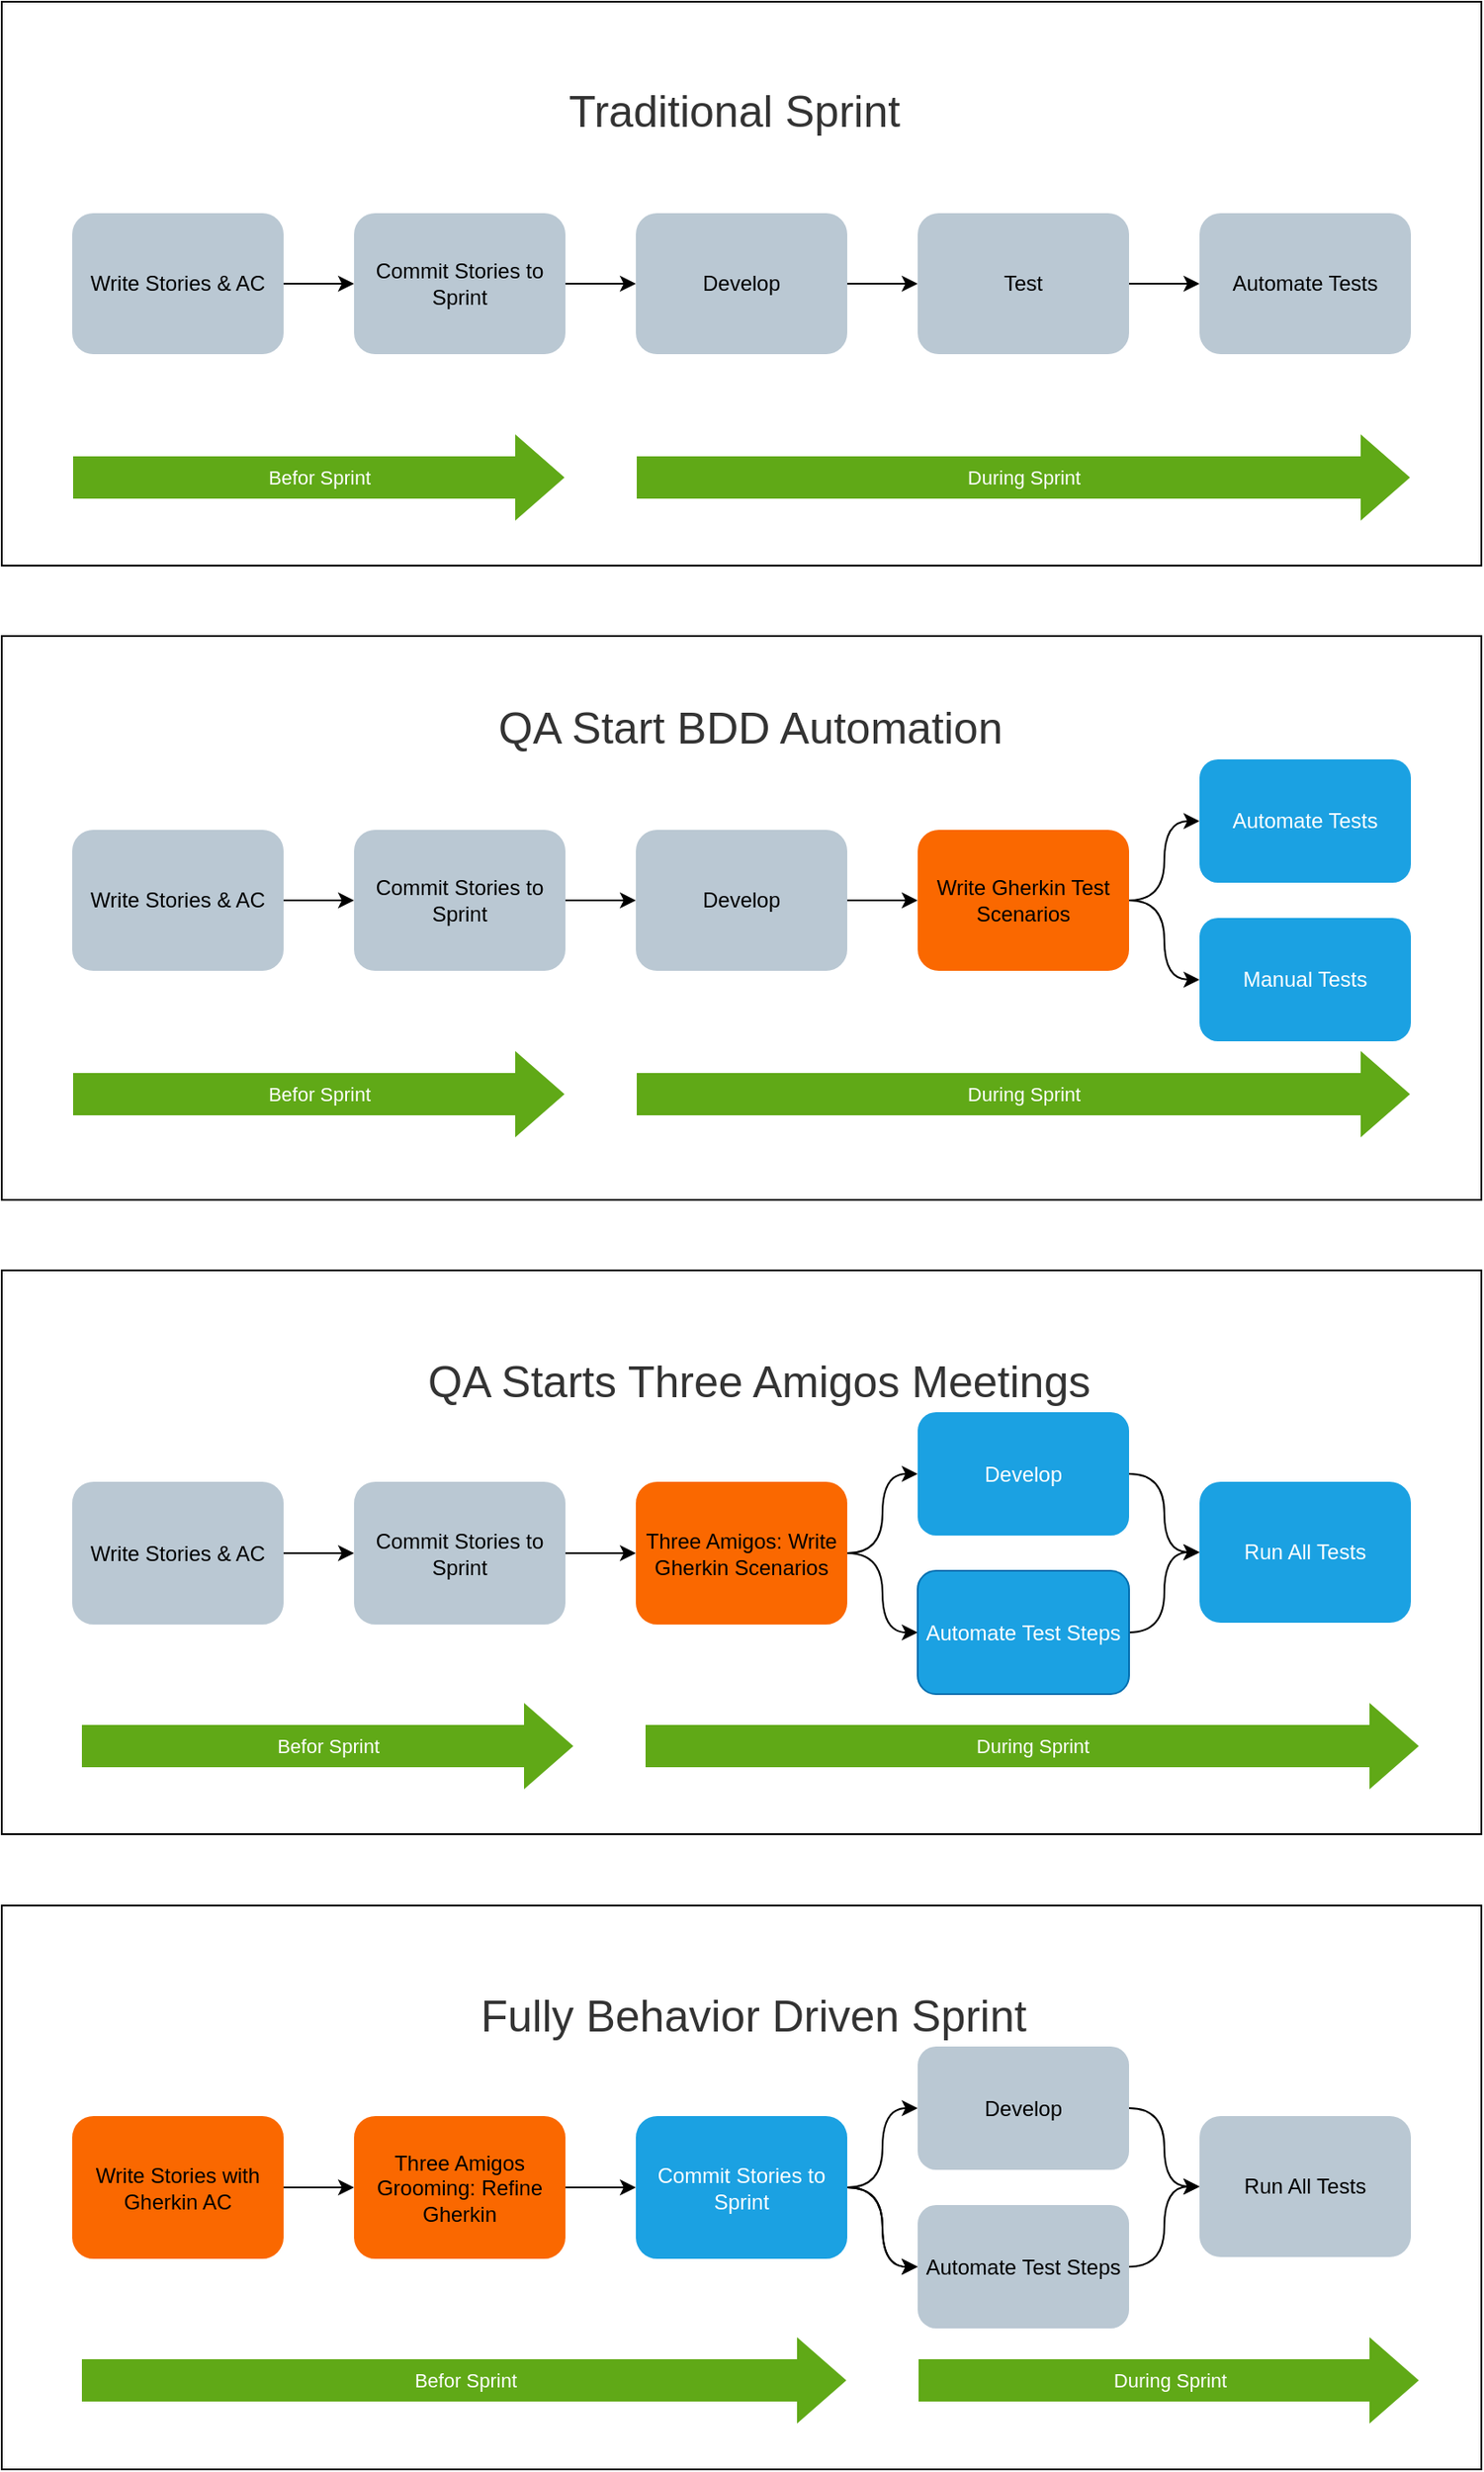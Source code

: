 <mxfile version="16.2.6" type="github" pages="2">
  <diagram id="i9-xLpQPjzpOwXAZlawq" name="QA-Led BDD">
    <mxGraphModel dx="1038" dy="547" grid="1" gridSize="10" guides="1" tooltips="1" connect="1" arrows="1" fold="1" page="1" pageScale="1" pageWidth="850" pageHeight="1100" math="0" shadow="0">
      <root>
        <mxCell id="0" />
        <mxCell id="1" parent="0" />
        <mxCell id="wAM1Vbeehs00X_O3Kexy-63" value="" style="rounded=0;whiteSpace=wrap;html=1;fontFamily=Helvetica;fontSize=25;" vertex="1" parent="1">
          <mxGeometry width="840" height="320" as="geometry" />
        </mxCell>
        <mxCell id="wAM1Vbeehs00X_O3Kexy-62" value="" style="rounded=0;whiteSpace=wrap;html=1;fontFamily=Helvetica;fontSize=25;" vertex="1" parent="1">
          <mxGeometry y="360" width="840" height="320" as="geometry" />
        </mxCell>
        <mxCell id="wAM1Vbeehs00X_O3Kexy-61" value="" style="rounded=0;whiteSpace=wrap;html=1;fontFamily=Helvetica;fontSize=25;" vertex="1" parent="1">
          <mxGeometry y="720" width="840" height="320" as="geometry" />
        </mxCell>
        <mxCell id="wAM1Vbeehs00X_O3Kexy-14" value="" style="edgeStyle=orthogonalEdgeStyle;rounded=0;orthogonalLoop=1;jettySize=auto;html=1;" edge="1" parent="1" source="wAM1Vbeehs00X_O3Kexy-15" target="wAM1Vbeehs00X_O3Kexy-17">
          <mxGeometry relative="1" as="geometry" />
        </mxCell>
        <mxCell id="wAM1Vbeehs00X_O3Kexy-15" value="Write Stories &amp;amp; AC" style="rounded=1;whiteSpace=wrap;html=1;fillColor=#bac8d3;strokeColor=none;" vertex="1" parent="1">
          <mxGeometry x="40" y="470" width="120" height="80" as="geometry" />
        </mxCell>
        <mxCell id="wAM1Vbeehs00X_O3Kexy-16" value="" style="edgeStyle=orthogonalEdgeStyle;rounded=0;orthogonalLoop=1;jettySize=auto;html=1;" edge="1" parent="1" source="wAM1Vbeehs00X_O3Kexy-17" target="wAM1Vbeehs00X_O3Kexy-19">
          <mxGeometry relative="1" as="geometry" />
        </mxCell>
        <mxCell id="wAM1Vbeehs00X_O3Kexy-17" value="Commit Stories to Sprint" style="rounded=1;whiteSpace=wrap;html=1;fillColor=#bac8d3;strokeColor=none;" vertex="1" parent="1">
          <mxGeometry x="200" y="470" width="120" height="80" as="geometry" />
        </mxCell>
        <mxCell id="wAM1Vbeehs00X_O3Kexy-18" value="" style="edgeStyle=orthogonalEdgeStyle;rounded=0;orthogonalLoop=1;jettySize=auto;html=1;" edge="1" parent="1" source="wAM1Vbeehs00X_O3Kexy-19" target="wAM1Vbeehs00X_O3Kexy-21">
          <mxGeometry relative="1" as="geometry" />
        </mxCell>
        <mxCell id="wAM1Vbeehs00X_O3Kexy-19" value="Develop" style="rounded=1;whiteSpace=wrap;html=1;fillColor=#bac8d3;strokeColor=none;" vertex="1" parent="1">
          <mxGeometry x="360" y="470" width="120" height="80" as="geometry" />
        </mxCell>
        <mxCell id="wAM1Vbeehs00X_O3Kexy-20" value="" style="edgeStyle=orthogonalEdgeStyle;rounded=0;orthogonalLoop=1;jettySize=auto;html=1;curved=1;" edge="1" parent="1" source="wAM1Vbeehs00X_O3Kexy-21" target="wAM1Vbeehs00X_O3Kexy-22">
          <mxGeometry relative="1" as="geometry" />
        </mxCell>
        <mxCell id="wAM1Vbeehs00X_O3Kexy-29" value="" style="edgeStyle=orthogonalEdgeStyle;rounded=0;orthogonalLoop=1;jettySize=auto;html=1;labelBackgroundColor=none;labelBorderColor=none;fontFamily=Helvetica;fontSize=25;fontColor=#FFFFFF;curved=1;" edge="1" parent="1" source="wAM1Vbeehs00X_O3Kexy-21" target="wAM1Vbeehs00X_O3Kexy-26">
          <mxGeometry relative="1" as="geometry" />
        </mxCell>
        <mxCell id="wAM1Vbeehs00X_O3Kexy-21" value="Write Gherkin Test Scenarios" style="rounded=1;whiteSpace=wrap;html=1;fillColor=#fa6800;strokeColor=none;fontColor=#000000;" vertex="1" parent="1">
          <mxGeometry x="520" y="470" width="120" height="80" as="geometry" />
        </mxCell>
        <mxCell id="wAM1Vbeehs00X_O3Kexy-22" value="Automate Tests" style="rounded=1;whiteSpace=wrap;html=1;fillColor=#1ba1e2;strokeColor=none;fontColor=#ffffff;" vertex="1" parent="1">
          <mxGeometry x="680" y="430" width="120" height="70" as="geometry" />
        </mxCell>
        <mxCell id="wAM1Vbeehs00X_O3Kexy-23" value="Befor Sprint" style="shape=flexArrow;endArrow=classic;html=1;rounded=0;width=24;endSize=9;endWidth=24;fillColor=#60a917;strokeColor=none;labelBackgroundColor=none;labelBorderColor=none;fontColor=#FFFFFF;" edge="1" parent="1">
          <mxGeometry width="50" height="50" relative="1" as="geometry">
            <mxPoint x="40" y="620" as="sourcePoint" />
            <mxPoint x="320" y="620" as="targetPoint" />
          </mxGeometry>
        </mxCell>
        <mxCell id="wAM1Vbeehs00X_O3Kexy-24" value="During Sprint" style="shape=flexArrow;endArrow=classic;html=1;rounded=0;width=24;endSize=9;endWidth=24;fillColor=#60a917;strokeColor=none;labelBackgroundColor=none;labelBorderColor=none;fontColor=#FFFFFF;" edge="1" parent="1">
          <mxGeometry width="50" height="50" relative="1" as="geometry">
            <mxPoint x="360" y="620" as="sourcePoint" />
            <mxPoint x="800" y="620" as="targetPoint" />
          </mxGeometry>
        </mxCell>
        <mxCell id="wAM1Vbeehs00X_O3Kexy-25" value="&lt;font color=&quot;#333333&quot; style=&quot;font-size: 25px&quot;&gt;&lt;span style=&quot;font-size: 25px ; background-color: rgb(255 , 255 , 255)&quot;&gt;&lt;span style=&quot;font-size: 25px&quot;&gt;QA Start BDD Automation&lt;/span&gt;&lt;/span&gt;&lt;/font&gt;" style="text;whiteSpace=wrap;html=1;fontColor=#FFFFFF;fontSize=25;fontStyle=0;fontFamily=Helvetica;" vertex="1" parent="1">
          <mxGeometry x="280" y="390" width="320" height="50" as="geometry" />
        </mxCell>
        <mxCell id="wAM1Vbeehs00X_O3Kexy-26" value="Manual Tests" style="rounded=1;whiteSpace=wrap;html=1;fillColor=#1ba1e2;strokeColor=none;fontColor=#ffffff;" vertex="1" parent="1">
          <mxGeometry x="680" y="520" width="120" height="70" as="geometry" />
        </mxCell>
        <mxCell id="wAM1Vbeehs00X_O3Kexy-30" value="" style="edgeStyle=orthogonalEdgeStyle;rounded=0;orthogonalLoop=1;jettySize=auto;html=1;" edge="1" parent="1" source="wAM1Vbeehs00X_O3Kexy-31" target="wAM1Vbeehs00X_O3Kexy-33">
          <mxGeometry relative="1" as="geometry" />
        </mxCell>
        <mxCell id="wAM1Vbeehs00X_O3Kexy-31" value="Write Stories &amp;amp; AC" style="rounded=1;whiteSpace=wrap;html=1;fillColor=#bac8d3;strokeColor=none;" vertex="1" parent="1">
          <mxGeometry x="40" y="840" width="120" height="81" as="geometry" />
        </mxCell>
        <mxCell id="wAM1Vbeehs00X_O3Kexy-58" value="" style="edgeStyle=orthogonalEdgeStyle;curved=1;rounded=0;orthogonalLoop=1;jettySize=auto;html=1;labelBackgroundColor=none;labelBorderColor=none;fontFamily=Helvetica;fontSize=25;fontColor=#FFFFFF;" edge="1" parent="1" source="wAM1Vbeehs00X_O3Kexy-33" target="wAM1Vbeehs00X_O3Kexy-38">
          <mxGeometry relative="1" as="geometry" />
        </mxCell>
        <mxCell id="wAM1Vbeehs00X_O3Kexy-33" value="Commit Stories to Sprint" style="rounded=1;whiteSpace=wrap;html=1;fillColor=#bac8d3;strokeColor=none;" vertex="1" parent="1">
          <mxGeometry x="200" y="840" width="120" height="81" as="geometry" />
        </mxCell>
        <mxCell id="wAM1Vbeehs00X_O3Kexy-35" value="Run All Tests" style="rounded=1;whiteSpace=wrap;html=1;fillColor=#1ba1e2;strokeColor=none;fontColor=#ffffff;" vertex="1" parent="1">
          <mxGeometry x="680" y="840" width="120" height="80" as="geometry" />
        </mxCell>
        <mxCell id="wAM1Vbeehs00X_O3Kexy-36" value="" style="edgeStyle=orthogonalEdgeStyle;rounded=0;orthogonalLoop=1;jettySize=auto;html=1;curved=1;" edge="1" parent="1" source="wAM1Vbeehs00X_O3Kexy-38" target="wAM1Vbeehs00X_O3Kexy-39">
          <mxGeometry relative="1" as="geometry" />
        </mxCell>
        <mxCell id="wAM1Vbeehs00X_O3Kexy-37" value="" style="edgeStyle=orthogonalEdgeStyle;rounded=0;orthogonalLoop=1;jettySize=auto;html=1;labelBackgroundColor=none;labelBorderColor=none;fontFamily=Helvetica;fontSize=25;fontColor=#FFFFFF;curved=1;" edge="1" parent="1" source="wAM1Vbeehs00X_O3Kexy-38" target="wAM1Vbeehs00X_O3Kexy-43">
          <mxGeometry relative="1" as="geometry" />
        </mxCell>
        <mxCell id="wAM1Vbeehs00X_O3Kexy-38" value="Three Amigos: Write Gherkin Scenarios" style="rounded=1;whiteSpace=wrap;html=1;fillColor=#fa6800;strokeColor=none;fontColor=#000000;" vertex="1" parent="1">
          <mxGeometry x="360" y="840" width="120" height="81" as="geometry" />
        </mxCell>
        <mxCell id="wAM1Vbeehs00X_O3Kexy-59" value="" style="edgeStyle=orthogonalEdgeStyle;curved=1;rounded=0;orthogonalLoop=1;jettySize=auto;html=1;labelBackgroundColor=none;labelBorderColor=none;fontFamily=Helvetica;fontSize=25;fontColor=#FFFFFF;" edge="1" parent="1" source="wAM1Vbeehs00X_O3Kexy-39" target="wAM1Vbeehs00X_O3Kexy-35">
          <mxGeometry relative="1" as="geometry" />
        </mxCell>
        <mxCell id="wAM1Vbeehs00X_O3Kexy-39" value="Develop" style="rounded=1;whiteSpace=wrap;html=1;fillColor=#1ba1e2;strokeColor=none;fontColor=#ffffff;" vertex="1" parent="1">
          <mxGeometry x="520" y="800.5" width="120" height="70" as="geometry" />
        </mxCell>
        <mxCell id="wAM1Vbeehs00X_O3Kexy-40" value="Befor Sprint" style="shape=flexArrow;endArrow=classic;html=1;rounded=0;width=24;endSize=9;endWidth=24;fillColor=#60a917;strokeColor=none;labelBackgroundColor=none;labelBorderColor=none;fontColor=#FFFFFF;" edge="1" parent="1">
          <mxGeometry width="50" height="50" relative="1" as="geometry">
            <mxPoint x="45" y="990" as="sourcePoint" />
            <mxPoint x="325" y="990" as="targetPoint" />
          </mxGeometry>
        </mxCell>
        <mxCell id="wAM1Vbeehs00X_O3Kexy-41" value="During Sprint" style="shape=flexArrow;endArrow=classic;html=1;rounded=0;width=24;endSize=9;endWidth=24;fillColor=#60a917;strokeColor=none;labelBackgroundColor=none;labelBorderColor=none;fontColor=#FFFFFF;" edge="1" parent="1">
          <mxGeometry width="50" height="50" relative="1" as="geometry">
            <mxPoint x="365" y="990" as="sourcePoint" />
            <mxPoint x="805" y="990" as="targetPoint" />
          </mxGeometry>
        </mxCell>
        <mxCell id="wAM1Vbeehs00X_O3Kexy-42" value="&lt;font color=&quot;#333333&quot; style=&quot;font-size: 25px&quot;&gt;&lt;span style=&quot;font-size: 25px ; background-color: rgb(255 , 255 , 255)&quot;&gt;&lt;span style=&quot;font-size: 25px&quot;&gt;QA Starts Three Amigos Meetings&lt;/span&gt;&lt;/span&gt;&lt;/font&gt;" style="text;whiteSpace=wrap;html=1;fontColor=#FFFFFF;fontSize=25;fontStyle=0;fontFamily=Helvetica;" vertex="1" parent="1">
          <mxGeometry x="240" y="761" width="400" height="50" as="geometry" />
        </mxCell>
        <mxCell id="wAM1Vbeehs00X_O3Kexy-60" value="" style="edgeStyle=orthogonalEdgeStyle;curved=1;rounded=0;orthogonalLoop=1;jettySize=auto;html=1;labelBackgroundColor=none;labelBorderColor=none;fontFamily=Helvetica;fontSize=25;fontColor=#FFFFFF;" edge="1" parent="1" source="wAM1Vbeehs00X_O3Kexy-43" target="wAM1Vbeehs00X_O3Kexy-35">
          <mxGeometry relative="1" as="geometry" />
        </mxCell>
        <mxCell id="wAM1Vbeehs00X_O3Kexy-43" value="Automate Test Steps" style="rounded=1;whiteSpace=wrap;html=1;fillColor=#1ba1e2;strokeColor=#006EAF;fontColor=#ffffff;" vertex="1" parent="1">
          <mxGeometry x="520" y="890.5" width="120" height="70" as="geometry" />
        </mxCell>
        <mxCell id="wAM1Vbeehs00X_O3Kexy-44" value="" style="edgeStyle=orthogonalEdgeStyle;rounded=0;orthogonalLoop=1;jettySize=auto;html=1;" edge="1" parent="1" source="wAM1Vbeehs00X_O3Kexy-45" target="wAM1Vbeehs00X_O3Kexy-47">
          <mxGeometry relative="1" as="geometry" />
        </mxCell>
        <mxCell id="wAM1Vbeehs00X_O3Kexy-45" value="Write Stories &amp;amp; AC" style="rounded=1;whiteSpace=wrap;html=1;fillColor=#bac8d3;strokeColor=none;" vertex="1" parent="1">
          <mxGeometry x="40" y="120" width="120" height="80" as="geometry" />
        </mxCell>
        <mxCell id="wAM1Vbeehs00X_O3Kexy-46" value="" style="edgeStyle=orthogonalEdgeStyle;rounded=0;orthogonalLoop=1;jettySize=auto;html=1;" edge="1" parent="1" source="wAM1Vbeehs00X_O3Kexy-47" target="wAM1Vbeehs00X_O3Kexy-49">
          <mxGeometry relative="1" as="geometry" />
        </mxCell>
        <mxCell id="wAM1Vbeehs00X_O3Kexy-47" value="Commit Stories to Sprint" style="rounded=1;whiteSpace=wrap;html=1;fillColor=#bac8d3;strokeColor=none;" vertex="1" parent="1">
          <mxGeometry x="200" y="120" width="120" height="80" as="geometry" />
        </mxCell>
        <mxCell id="wAM1Vbeehs00X_O3Kexy-48" value="" style="edgeStyle=orthogonalEdgeStyle;rounded=0;orthogonalLoop=1;jettySize=auto;html=1;" edge="1" parent="1" source="wAM1Vbeehs00X_O3Kexy-49" target="wAM1Vbeehs00X_O3Kexy-52">
          <mxGeometry relative="1" as="geometry" />
        </mxCell>
        <mxCell id="wAM1Vbeehs00X_O3Kexy-49" value="Develop" style="rounded=1;whiteSpace=wrap;html=1;fillColor=#bac8d3;strokeColor=none;" vertex="1" parent="1">
          <mxGeometry x="360" y="120" width="120" height="80" as="geometry" />
        </mxCell>
        <mxCell id="wAM1Vbeehs00X_O3Kexy-50" value="" style="edgeStyle=orthogonalEdgeStyle;rounded=0;orthogonalLoop=1;jettySize=auto;html=1;curved=1;" edge="1" parent="1" source="wAM1Vbeehs00X_O3Kexy-52" target="wAM1Vbeehs00X_O3Kexy-53">
          <mxGeometry relative="1" as="geometry" />
        </mxCell>
        <mxCell id="wAM1Vbeehs00X_O3Kexy-52" value="Test" style="rounded=1;whiteSpace=wrap;html=1;fillColor=#bac8d3;strokeColor=none;" vertex="1" parent="1">
          <mxGeometry x="520" y="120" width="120" height="80" as="geometry" />
        </mxCell>
        <mxCell id="wAM1Vbeehs00X_O3Kexy-53" value="Automate Tests" style="rounded=1;whiteSpace=wrap;html=1;fillColor=#bac8d3;strokeColor=none;" vertex="1" parent="1">
          <mxGeometry x="680" y="120" width="120" height="80" as="geometry" />
        </mxCell>
        <mxCell id="wAM1Vbeehs00X_O3Kexy-54" value="Befor Sprint" style="shape=flexArrow;endArrow=classic;html=1;rounded=0;width=24;endSize=9;endWidth=24;fillColor=#60a917;strokeColor=none;labelBackgroundColor=none;labelBorderColor=none;fontColor=#FFFFFF;" edge="1" parent="1">
          <mxGeometry width="50" height="50" relative="1" as="geometry">
            <mxPoint x="40" y="270" as="sourcePoint" />
            <mxPoint x="320" y="270" as="targetPoint" />
          </mxGeometry>
        </mxCell>
        <mxCell id="wAM1Vbeehs00X_O3Kexy-55" value="During Sprint" style="shape=flexArrow;endArrow=classic;html=1;rounded=0;width=24;endSize=9;endWidth=24;fillColor=#60a917;strokeColor=none;labelBackgroundColor=none;labelBorderColor=none;fontColor=#FFFFFF;" edge="1" parent="1">
          <mxGeometry width="50" height="50" relative="1" as="geometry">
            <mxPoint x="360" y="270" as="sourcePoint" />
            <mxPoint x="800" y="270" as="targetPoint" />
          </mxGeometry>
        </mxCell>
        <mxCell id="wAM1Vbeehs00X_O3Kexy-56" value="&lt;font color=&quot;#333333&quot; style=&quot;font-size: 25px;&quot;&gt;&lt;span style=&quot;font-size: 25px; background-color: rgb(255, 255, 255);&quot;&gt;&lt;span style=&quot;font-size: 25px;&quot;&gt;Traditional Sprint&lt;/span&gt;&lt;/span&gt;&lt;/font&gt;" style="text;whiteSpace=wrap;html=1;fontColor=#FFFFFF;fontSize=25;fontStyle=0;fontFamily=Helvetica;" vertex="1" parent="1">
          <mxGeometry x="320" y="40" width="200" height="50" as="geometry" />
        </mxCell>
        <mxCell id="wAM1Vbeehs00X_O3Kexy-65" value="" style="rounded=0;whiteSpace=wrap;html=1;fontFamily=Helvetica;fontSize=25;" vertex="1" parent="1">
          <mxGeometry y="1080.5" width="840" height="320" as="geometry" />
        </mxCell>
        <mxCell id="wAM1Vbeehs00X_O3Kexy-85" value="" style="edgeStyle=orthogonalEdgeStyle;curved=1;rounded=0;orthogonalLoop=1;jettySize=auto;html=1;labelBackgroundColor=none;labelBorderColor=none;fontFamily=Helvetica;fontSize=25;fontColor=#FFFFFF;" edge="1" parent="1" source="wAM1Vbeehs00X_O3Kexy-67" target="wAM1Vbeehs00X_O3Kexy-73">
          <mxGeometry relative="1" as="geometry" />
        </mxCell>
        <mxCell id="wAM1Vbeehs00X_O3Kexy-67" value="Write Stories with Gherkin AC" style="rounded=1;whiteSpace=wrap;html=1;fillColor=#fa6800;strokeColor=none;fontColor=#000000;" vertex="1" parent="1">
          <mxGeometry x="40" y="1200" width="120" height="81" as="geometry" />
        </mxCell>
        <mxCell id="wAM1Vbeehs00X_O3Kexy-82" value="" style="edgeStyle=orthogonalEdgeStyle;curved=1;rounded=0;orthogonalLoop=1;jettySize=auto;html=1;labelBackgroundColor=none;labelBorderColor=none;fontFamily=Helvetica;fontSize=25;fontColor=#FFFFFF;" edge="1" parent="1" source="wAM1Vbeehs00X_O3Kexy-69" target="wAM1Vbeehs00X_O3Kexy-80">
          <mxGeometry relative="1" as="geometry" />
        </mxCell>
        <mxCell id="wAM1Vbeehs00X_O3Kexy-83" value="" style="edgeStyle=orthogonalEdgeStyle;curved=1;rounded=0;orthogonalLoop=1;jettySize=auto;html=1;labelBackgroundColor=none;labelBorderColor=none;fontFamily=Helvetica;fontSize=25;fontColor=#FFFFFF;" edge="1" parent="1" source="wAM1Vbeehs00X_O3Kexy-69" target="wAM1Vbeehs00X_O3Kexy-80">
          <mxGeometry relative="1" as="geometry" />
        </mxCell>
        <mxCell id="wAM1Vbeehs00X_O3Kexy-84" style="edgeStyle=orthogonalEdgeStyle;curved=1;rounded=0;orthogonalLoop=1;jettySize=auto;html=1;exitX=1;exitY=0.5;exitDx=0;exitDy=0;labelBackgroundColor=none;labelBorderColor=none;fontFamily=Helvetica;fontSize=25;fontColor=#FFFFFF;" edge="1" parent="1" source="wAM1Vbeehs00X_O3Kexy-69" target="wAM1Vbeehs00X_O3Kexy-75">
          <mxGeometry relative="1" as="geometry" />
        </mxCell>
        <mxCell id="wAM1Vbeehs00X_O3Kexy-69" value="Commit Stories to Sprint" style="rounded=1;whiteSpace=wrap;html=1;fillColor=#1ba1e2;strokeColor=none;fontColor=#ffffff;" vertex="1" parent="1">
          <mxGeometry x="360" y="1200" width="120" height="81" as="geometry" />
        </mxCell>
        <mxCell id="wAM1Vbeehs00X_O3Kexy-70" value="Run All Tests" style="rounded=1;whiteSpace=wrap;html=1;fillColor=#bac8d3;strokeColor=none;" vertex="1" parent="1">
          <mxGeometry x="680" y="1200" width="120" height="80" as="geometry" />
        </mxCell>
        <mxCell id="wAM1Vbeehs00X_O3Kexy-86" value="" style="edgeStyle=orthogonalEdgeStyle;curved=1;rounded=0;orthogonalLoop=1;jettySize=auto;html=1;labelBackgroundColor=none;labelBorderColor=none;fontFamily=Helvetica;fontSize=25;fontColor=#FFFFFF;" edge="1" parent="1" source="wAM1Vbeehs00X_O3Kexy-73" target="wAM1Vbeehs00X_O3Kexy-69">
          <mxGeometry relative="1" as="geometry" />
        </mxCell>
        <mxCell id="wAM1Vbeehs00X_O3Kexy-73" value="Three Amigos Grooming: Refine Gherkin" style="rounded=1;whiteSpace=wrap;html=1;fillColor=#fa6800;strokeColor=none;fontColor=#000000;" vertex="1" parent="1">
          <mxGeometry x="200" y="1200" width="120" height="81" as="geometry" />
        </mxCell>
        <mxCell id="wAM1Vbeehs00X_O3Kexy-74" value="" style="edgeStyle=orthogonalEdgeStyle;curved=1;rounded=0;orthogonalLoop=1;jettySize=auto;html=1;labelBackgroundColor=none;labelBorderColor=none;fontFamily=Helvetica;fontSize=25;fontColor=#FFFFFF;" edge="1" parent="1" source="wAM1Vbeehs00X_O3Kexy-75" target="wAM1Vbeehs00X_O3Kexy-70">
          <mxGeometry relative="1" as="geometry" />
        </mxCell>
        <mxCell id="wAM1Vbeehs00X_O3Kexy-75" value="Develop" style="rounded=1;whiteSpace=wrap;html=1;fillColor=#bac8d3;strokeColor=none;" vertex="1" parent="1">
          <mxGeometry x="520" y="1160.5" width="120" height="70" as="geometry" />
        </mxCell>
        <mxCell id="wAM1Vbeehs00X_O3Kexy-76" value="Befor Sprint" style="shape=flexArrow;endArrow=classic;html=1;rounded=0;width=24;endSize=9;endWidth=24;fillColor=#60a917;strokeColor=none;labelBackgroundColor=none;labelBorderColor=none;fontColor=#FFFFFF;" edge="1" parent="1">
          <mxGeometry width="50" height="50" relative="1" as="geometry">
            <mxPoint x="45" y="1350" as="sourcePoint" />
            <mxPoint x="480" y="1350" as="targetPoint" />
          </mxGeometry>
        </mxCell>
        <mxCell id="wAM1Vbeehs00X_O3Kexy-77" value="During Sprint" style="shape=flexArrow;endArrow=classic;html=1;rounded=0;width=24;endSize=9;endWidth=24;fillColor=#60a917;strokeColor=none;labelBackgroundColor=none;labelBorderColor=none;fontColor=#FFFFFF;" edge="1" parent="1">
          <mxGeometry width="50" height="50" relative="1" as="geometry">
            <mxPoint x="520" y="1350" as="sourcePoint" />
            <mxPoint x="805" y="1350" as="targetPoint" />
          </mxGeometry>
        </mxCell>
        <mxCell id="wAM1Vbeehs00X_O3Kexy-78" value="&lt;font color=&quot;#333333&quot; style=&quot;font-size: 25px&quot;&gt;&lt;span style=&quot;font-size: 25px ; background-color: rgb(255 , 255 , 255)&quot;&gt;&lt;span style=&quot;font-size: 25px&quot;&gt;Fully Behavior Driven Sprint&lt;/span&gt;&lt;/span&gt;&lt;/font&gt;" style="text;whiteSpace=wrap;html=1;fontColor=#FFFFFF;fontSize=25;fontStyle=0;fontFamily=Helvetica;" vertex="1" parent="1">
          <mxGeometry x="270" y="1121" width="340" height="50" as="geometry" />
        </mxCell>
        <mxCell id="wAM1Vbeehs00X_O3Kexy-79" value="" style="edgeStyle=orthogonalEdgeStyle;curved=1;rounded=0;orthogonalLoop=1;jettySize=auto;html=1;labelBackgroundColor=none;labelBorderColor=none;fontFamily=Helvetica;fontSize=25;fontColor=#FFFFFF;" edge="1" parent="1" source="wAM1Vbeehs00X_O3Kexy-80" target="wAM1Vbeehs00X_O3Kexy-70">
          <mxGeometry relative="1" as="geometry" />
        </mxCell>
        <mxCell id="wAM1Vbeehs00X_O3Kexy-80" value="Automate Test Steps" style="rounded=1;whiteSpace=wrap;html=1;fillColor=#bac8d3;strokeColor=none;" vertex="1" parent="1">
          <mxGeometry x="520" y="1250.5" width="120" height="70" as="geometry" />
        </mxCell>
      </root>
    </mxGraphModel>
  </diagram>
  <diagram name="Dev-Led BDD" id="y0MXXn9S_b_7hpT55DKH">
    <mxGraphModel dx="1038" dy="547" grid="1" gridSize="10" guides="1" tooltips="1" connect="1" arrows="1" fold="1" page="1" pageScale="1" pageWidth="850" pageHeight="1100" math="0" shadow="0">
      <root>
        <mxCell id="akU0cP0uYQM_pcVNNJbM-0" />
        <mxCell id="akU0cP0uYQM_pcVNNJbM-1" parent="akU0cP0uYQM_pcVNNJbM-0" />
        <mxCell id="akU0cP0uYQM_pcVNNJbM-2" value="" style="rounded=0;whiteSpace=wrap;html=1;fontFamily=Helvetica;fontSize=25;" vertex="1" parent="akU0cP0uYQM_pcVNNJbM-1">
          <mxGeometry width="840" height="320" as="geometry" />
        </mxCell>
        <mxCell id="akU0cP0uYQM_pcVNNJbM-3" value="" style="rounded=0;whiteSpace=wrap;html=1;fontFamily=Helvetica;fontSize=25;" vertex="1" parent="akU0cP0uYQM_pcVNNJbM-1">
          <mxGeometry y="360" width="840" height="320" as="geometry" />
        </mxCell>
        <mxCell id="akU0cP0uYQM_pcVNNJbM-4" value="" style="rounded=0;whiteSpace=wrap;html=1;fontFamily=Helvetica;fontSize=25;" vertex="1" parent="akU0cP0uYQM_pcVNNJbM-1">
          <mxGeometry y="720" width="840" height="320" as="geometry" />
        </mxCell>
        <mxCell id="akU0cP0uYQM_pcVNNJbM-5" value="" style="edgeStyle=orthogonalEdgeStyle;rounded=0;orthogonalLoop=1;jettySize=auto;html=1;" edge="1" parent="akU0cP0uYQM_pcVNNJbM-1" source="akU0cP0uYQM_pcVNNJbM-6" target="akU0cP0uYQM_pcVNNJbM-8">
          <mxGeometry relative="1" as="geometry" />
        </mxCell>
        <mxCell id="akU0cP0uYQM_pcVNNJbM-6" value="Write Stories &amp;amp; AC" style="rounded=1;whiteSpace=wrap;html=1;fillColor=#bac8d3;strokeColor=none;" vertex="1" parent="akU0cP0uYQM_pcVNNJbM-1">
          <mxGeometry x="40" y="470" width="120" height="80" as="geometry" />
        </mxCell>
        <mxCell id="akU0cP0uYQM_pcVNNJbM-7" value="" style="edgeStyle=orthogonalEdgeStyle;rounded=0;orthogonalLoop=1;jettySize=auto;html=1;" edge="1" parent="akU0cP0uYQM_pcVNNJbM-1" source="akU0cP0uYQM_pcVNNJbM-8" target="akU0cP0uYQM_pcVNNJbM-10">
          <mxGeometry relative="1" as="geometry" />
        </mxCell>
        <mxCell id="akU0cP0uYQM_pcVNNJbM-8" value="Commit Stories to Sprint" style="rounded=1;whiteSpace=wrap;html=1;fillColor=#bac8d3;strokeColor=none;" vertex="1" parent="akU0cP0uYQM_pcVNNJbM-1">
          <mxGeometry x="200" y="470" width="120" height="80" as="geometry" />
        </mxCell>
        <mxCell id="akU0cP0uYQM_pcVNNJbM-9" value="" style="edgeStyle=orthogonalEdgeStyle;rounded=0;orthogonalLoop=1;jettySize=auto;html=1;" edge="1" parent="akU0cP0uYQM_pcVNNJbM-1" source="akU0cP0uYQM_pcVNNJbM-10" target="akU0cP0uYQM_pcVNNJbM-13">
          <mxGeometry relative="1" as="geometry" />
        </mxCell>
        <mxCell id="akU0cP0uYQM_pcVNNJbM-10" value="Three Amigos: Write Gherkin Scenarios" style="rounded=1;whiteSpace=wrap;html=1;fillColor=#fa6800;strokeColor=none;fontColor=#000000;" vertex="1" parent="akU0cP0uYQM_pcVNNJbM-1">
          <mxGeometry x="360" y="470" width="120" height="80" as="geometry" />
        </mxCell>
        <mxCell id="akU0cP0uYQM_pcVNNJbM-64" value="" style="edgeStyle=orthogonalEdgeStyle;curved=1;rounded=0;orthogonalLoop=1;jettySize=auto;html=1;labelBackgroundColor=none;labelBorderColor=none;fontFamily=Helvetica;fontSize=25;fontColor=#FFFFFF;" edge="1" parent="akU0cP0uYQM_pcVNNJbM-1" source="akU0cP0uYQM_pcVNNJbM-13" target="akU0cP0uYQM_pcVNNJbM-63">
          <mxGeometry relative="1" as="geometry" />
        </mxCell>
        <mxCell id="akU0cP0uYQM_pcVNNJbM-13" value="Develop" style="rounded=1;whiteSpace=wrap;html=1;fillColor=#1ba1e2;strokeColor=none;fontColor=#ffffff;" vertex="1" parent="akU0cP0uYQM_pcVNNJbM-1">
          <mxGeometry x="520" y="470" width="120" height="80" as="geometry" />
        </mxCell>
        <mxCell id="akU0cP0uYQM_pcVNNJbM-15" value="Befor Sprint" style="shape=flexArrow;endArrow=classic;html=1;rounded=0;width=24;endSize=9;endWidth=24;fillColor=#60a917;strokeColor=none;labelBackgroundColor=none;labelBorderColor=none;fontColor=#FFFFFF;" edge="1" parent="akU0cP0uYQM_pcVNNJbM-1">
          <mxGeometry width="50" height="50" relative="1" as="geometry">
            <mxPoint x="40" y="620" as="sourcePoint" />
            <mxPoint x="320" y="620" as="targetPoint" />
          </mxGeometry>
        </mxCell>
        <mxCell id="akU0cP0uYQM_pcVNNJbM-16" value="During Sprint" style="shape=flexArrow;endArrow=classic;html=1;rounded=0;width=24;endSize=9;endWidth=24;fillColor=#60a917;strokeColor=none;labelBackgroundColor=none;labelBorderColor=none;fontColor=#FFFFFF;" edge="1" parent="akU0cP0uYQM_pcVNNJbM-1">
          <mxGeometry width="50" height="50" relative="1" as="geometry">
            <mxPoint x="360" y="620" as="sourcePoint" />
            <mxPoint x="800" y="620" as="targetPoint" />
          </mxGeometry>
        </mxCell>
        <mxCell id="akU0cP0uYQM_pcVNNJbM-17" value="&lt;span style=&quot;color: rgb(51 , 51 , 51) ; background-color: rgb(255 , 255 , 255)&quot;&gt;Dev Starts Three Amigos Meetings&lt;/span&gt;" style="text;whiteSpace=wrap;html=1;fontColor=#FFFFFF;fontSize=25;fontStyle=0;fontFamily=Helvetica;" vertex="1" parent="akU0cP0uYQM_pcVNNJbM-1">
          <mxGeometry x="240" y="390" width="400" height="50" as="geometry" />
        </mxCell>
        <mxCell id="akU0cP0uYQM_pcVNNJbM-19" value="" style="edgeStyle=orthogonalEdgeStyle;rounded=0;orthogonalLoop=1;jettySize=auto;html=1;" edge="1" parent="akU0cP0uYQM_pcVNNJbM-1" source="akU0cP0uYQM_pcVNNJbM-20" target="akU0cP0uYQM_pcVNNJbM-22">
          <mxGeometry relative="1" as="geometry" />
        </mxCell>
        <mxCell id="akU0cP0uYQM_pcVNNJbM-20" value="Write Stories &amp;amp; AC" style="rounded=1;whiteSpace=wrap;html=1;fillColor=#bac8d3;strokeColor=none;" vertex="1" parent="akU0cP0uYQM_pcVNNJbM-1">
          <mxGeometry x="40" y="840" width="120" height="81" as="geometry" />
        </mxCell>
        <mxCell id="akU0cP0uYQM_pcVNNJbM-21" value="" style="edgeStyle=orthogonalEdgeStyle;curved=1;rounded=0;orthogonalLoop=1;jettySize=auto;html=1;labelBackgroundColor=none;labelBorderColor=none;fontFamily=Helvetica;fontSize=25;fontColor=#FFFFFF;" edge="1" parent="akU0cP0uYQM_pcVNNJbM-1" source="akU0cP0uYQM_pcVNNJbM-22" target="akU0cP0uYQM_pcVNNJbM-26">
          <mxGeometry relative="1" as="geometry" />
        </mxCell>
        <mxCell id="akU0cP0uYQM_pcVNNJbM-22" value="Commit Stories to Sprint" style="rounded=1;whiteSpace=wrap;html=1;fillColor=#bac8d3;strokeColor=none;" vertex="1" parent="akU0cP0uYQM_pcVNNJbM-1">
          <mxGeometry x="200" y="840" width="120" height="81" as="geometry" />
        </mxCell>
        <mxCell id="akU0cP0uYQM_pcVNNJbM-23" value="Run All Tests" style="rounded=1;whiteSpace=wrap;html=1;fillColor=#1ba1e2;strokeColor=none;fontColor=#ffffff;" vertex="1" parent="akU0cP0uYQM_pcVNNJbM-1">
          <mxGeometry x="680" y="840" width="120" height="80" as="geometry" />
        </mxCell>
        <mxCell id="akU0cP0uYQM_pcVNNJbM-24" value="" style="edgeStyle=orthogonalEdgeStyle;rounded=0;orthogonalLoop=1;jettySize=auto;html=1;curved=1;" edge="1" parent="akU0cP0uYQM_pcVNNJbM-1" source="akU0cP0uYQM_pcVNNJbM-26" target="akU0cP0uYQM_pcVNNJbM-28">
          <mxGeometry relative="1" as="geometry" />
        </mxCell>
        <mxCell id="akU0cP0uYQM_pcVNNJbM-25" value="" style="edgeStyle=orthogonalEdgeStyle;rounded=0;orthogonalLoop=1;jettySize=auto;html=1;labelBackgroundColor=none;labelBorderColor=none;fontFamily=Helvetica;fontSize=25;fontColor=#FFFFFF;curved=1;" edge="1" parent="akU0cP0uYQM_pcVNNJbM-1" source="akU0cP0uYQM_pcVNNJbM-26" target="akU0cP0uYQM_pcVNNJbM-33">
          <mxGeometry relative="1" as="geometry" />
        </mxCell>
        <mxCell id="akU0cP0uYQM_pcVNNJbM-26" value="Three Amigos: Write Gherkin Scenarios" style="rounded=1;whiteSpace=wrap;html=1;fillColor=#bac8d3;strokeColor=none;" vertex="1" parent="akU0cP0uYQM_pcVNNJbM-1">
          <mxGeometry x="360" y="840" width="120" height="81" as="geometry" />
        </mxCell>
        <mxCell id="akU0cP0uYQM_pcVNNJbM-27" value="" style="edgeStyle=orthogonalEdgeStyle;curved=1;rounded=0;orthogonalLoop=1;jettySize=auto;html=1;labelBackgroundColor=none;labelBorderColor=none;fontFamily=Helvetica;fontSize=25;fontColor=#FFFFFF;" edge="1" parent="akU0cP0uYQM_pcVNNJbM-1" source="akU0cP0uYQM_pcVNNJbM-28" target="akU0cP0uYQM_pcVNNJbM-23">
          <mxGeometry relative="1" as="geometry" />
        </mxCell>
        <mxCell id="akU0cP0uYQM_pcVNNJbM-28" value="Develop" style="rounded=1;whiteSpace=wrap;html=1;fillColor=#1ba1e2;strokeColor=none;fontColor=#ffffff;" vertex="1" parent="akU0cP0uYQM_pcVNNJbM-1">
          <mxGeometry x="520" y="800.5" width="120" height="70" as="geometry" />
        </mxCell>
        <mxCell id="akU0cP0uYQM_pcVNNJbM-29" value="Befor Sprint" style="shape=flexArrow;endArrow=classic;html=1;rounded=0;width=24;endSize=9;endWidth=24;fillColor=#60a917;strokeColor=none;labelBackgroundColor=none;labelBorderColor=none;fontColor=#FFFFFF;" edge="1" parent="akU0cP0uYQM_pcVNNJbM-1">
          <mxGeometry width="50" height="50" relative="1" as="geometry">
            <mxPoint x="45" y="990" as="sourcePoint" />
            <mxPoint x="325" y="990" as="targetPoint" />
          </mxGeometry>
        </mxCell>
        <mxCell id="akU0cP0uYQM_pcVNNJbM-30" value="During Sprint" style="shape=flexArrow;endArrow=classic;html=1;rounded=0;width=24;endSize=9;endWidth=24;fillColor=#60a917;strokeColor=none;labelBackgroundColor=none;labelBorderColor=none;fontColor=#FFFFFF;" edge="1" parent="akU0cP0uYQM_pcVNNJbM-1">
          <mxGeometry width="50" height="50" relative="1" as="geometry">
            <mxPoint x="365" y="990" as="sourcePoint" />
            <mxPoint x="805" y="990" as="targetPoint" />
          </mxGeometry>
        </mxCell>
        <mxCell id="akU0cP0uYQM_pcVNNJbM-31" value="&lt;font color=&quot;#333333&quot; style=&quot;font-size: 25px&quot;&gt;&lt;span style=&quot;font-size: 25px ; background-color: rgb(255 , 255 , 255)&quot;&gt;&lt;span style=&quot;font-size: 25px&quot;&gt;Dev Helps Test Automation&lt;/span&gt;&lt;/span&gt;&lt;/font&gt;" style="text;whiteSpace=wrap;html=1;fontColor=#FFFFFF;fontSize=25;fontStyle=0;fontFamily=Helvetica;" vertex="1" parent="akU0cP0uYQM_pcVNNJbM-1">
          <mxGeometry x="280" y="761" width="360" height="50" as="geometry" />
        </mxCell>
        <mxCell id="akU0cP0uYQM_pcVNNJbM-32" value="" style="edgeStyle=orthogonalEdgeStyle;curved=1;rounded=0;orthogonalLoop=1;jettySize=auto;html=1;labelBackgroundColor=none;labelBorderColor=none;fontFamily=Helvetica;fontSize=25;fontColor=#FFFFFF;" edge="1" parent="akU0cP0uYQM_pcVNNJbM-1" source="akU0cP0uYQM_pcVNNJbM-33" target="akU0cP0uYQM_pcVNNJbM-23">
          <mxGeometry relative="1" as="geometry" />
        </mxCell>
        <mxCell id="akU0cP0uYQM_pcVNNJbM-33" value="Automate Test Steps" style="rounded=1;whiteSpace=wrap;html=1;fillColor=#fa6800;strokeColor=none;fontColor=#000000;" vertex="1" parent="akU0cP0uYQM_pcVNNJbM-1">
          <mxGeometry x="520" y="890.5" width="120" height="70" as="geometry" />
        </mxCell>
        <mxCell id="akU0cP0uYQM_pcVNNJbM-34" value="" style="edgeStyle=orthogonalEdgeStyle;rounded=0;orthogonalLoop=1;jettySize=auto;html=1;" edge="1" parent="akU0cP0uYQM_pcVNNJbM-1" source="akU0cP0uYQM_pcVNNJbM-35" target="akU0cP0uYQM_pcVNNJbM-37">
          <mxGeometry relative="1" as="geometry" />
        </mxCell>
        <mxCell id="akU0cP0uYQM_pcVNNJbM-35" value="Write Stories &amp;amp; AC" style="rounded=1;whiteSpace=wrap;html=1;fillColor=#bac8d3;strokeColor=none;" vertex="1" parent="akU0cP0uYQM_pcVNNJbM-1">
          <mxGeometry x="40" y="120" width="120" height="80" as="geometry" />
        </mxCell>
        <mxCell id="akU0cP0uYQM_pcVNNJbM-36" value="" style="edgeStyle=orthogonalEdgeStyle;rounded=0;orthogonalLoop=1;jettySize=auto;html=1;" edge="1" parent="akU0cP0uYQM_pcVNNJbM-1" source="akU0cP0uYQM_pcVNNJbM-37" target="akU0cP0uYQM_pcVNNJbM-39">
          <mxGeometry relative="1" as="geometry" />
        </mxCell>
        <mxCell id="akU0cP0uYQM_pcVNNJbM-37" value="Commit Stories to Sprint" style="rounded=1;whiteSpace=wrap;html=1;fillColor=#bac8d3;strokeColor=none;" vertex="1" parent="akU0cP0uYQM_pcVNNJbM-1">
          <mxGeometry x="200" y="120" width="120" height="80" as="geometry" />
        </mxCell>
        <mxCell id="akU0cP0uYQM_pcVNNJbM-38" value="" style="edgeStyle=orthogonalEdgeStyle;rounded=0;orthogonalLoop=1;jettySize=auto;html=1;" edge="1" parent="akU0cP0uYQM_pcVNNJbM-1" source="akU0cP0uYQM_pcVNNJbM-39" target="akU0cP0uYQM_pcVNNJbM-41">
          <mxGeometry relative="1" as="geometry" />
        </mxCell>
        <mxCell id="akU0cP0uYQM_pcVNNJbM-39" value="Develop" style="rounded=1;whiteSpace=wrap;html=1;fillColor=#bac8d3;strokeColor=none;" vertex="1" parent="akU0cP0uYQM_pcVNNJbM-1">
          <mxGeometry x="360" y="120" width="120" height="80" as="geometry" />
        </mxCell>
        <mxCell id="akU0cP0uYQM_pcVNNJbM-40" value="" style="edgeStyle=orthogonalEdgeStyle;rounded=0;orthogonalLoop=1;jettySize=auto;html=1;curved=1;" edge="1" parent="akU0cP0uYQM_pcVNNJbM-1" source="akU0cP0uYQM_pcVNNJbM-41" target="akU0cP0uYQM_pcVNNJbM-42">
          <mxGeometry relative="1" as="geometry" />
        </mxCell>
        <mxCell id="akU0cP0uYQM_pcVNNJbM-41" value="Test" style="rounded=1;whiteSpace=wrap;html=1;fillColor=#bac8d3;strokeColor=none;" vertex="1" parent="akU0cP0uYQM_pcVNNJbM-1">
          <mxGeometry x="520" y="120" width="120" height="80" as="geometry" />
        </mxCell>
        <mxCell id="akU0cP0uYQM_pcVNNJbM-42" value="Automate Tests" style="rounded=1;whiteSpace=wrap;html=1;fillColor=#bac8d3;strokeColor=none;" vertex="1" parent="akU0cP0uYQM_pcVNNJbM-1">
          <mxGeometry x="680" y="120" width="120" height="80" as="geometry" />
        </mxCell>
        <mxCell id="akU0cP0uYQM_pcVNNJbM-43" value="Befor Sprint" style="shape=flexArrow;endArrow=classic;html=1;rounded=0;width=24;endSize=9;endWidth=24;fillColor=#60a917;strokeColor=none;labelBackgroundColor=none;labelBorderColor=none;fontColor=#FFFFFF;" edge="1" parent="akU0cP0uYQM_pcVNNJbM-1">
          <mxGeometry width="50" height="50" relative="1" as="geometry">
            <mxPoint x="40" y="270" as="sourcePoint" />
            <mxPoint x="320" y="270" as="targetPoint" />
          </mxGeometry>
        </mxCell>
        <mxCell id="akU0cP0uYQM_pcVNNJbM-44" value="During Sprint" style="shape=flexArrow;endArrow=classic;html=1;rounded=0;width=24;endSize=9;endWidth=24;fillColor=#60a917;strokeColor=none;labelBackgroundColor=none;labelBorderColor=none;fontColor=#FFFFFF;" edge="1" parent="akU0cP0uYQM_pcVNNJbM-1">
          <mxGeometry width="50" height="50" relative="1" as="geometry">
            <mxPoint x="360" y="270" as="sourcePoint" />
            <mxPoint x="800" y="270" as="targetPoint" />
          </mxGeometry>
        </mxCell>
        <mxCell id="akU0cP0uYQM_pcVNNJbM-45" value="&lt;font color=&quot;#333333&quot; style=&quot;font-size: 25px;&quot;&gt;&lt;span style=&quot;font-size: 25px; background-color: rgb(255, 255, 255);&quot;&gt;&lt;span style=&quot;font-size: 25px;&quot;&gt;Traditional Sprint&lt;/span&gt;&lt;/span&gt;&lt;/font&gt;" style="text;whiteSpace=wrap;html=1;fontColor=#FFFFFF;fontSize=25;fontStyle=0;fontFamily=Helvetica;" vertex="1" parent="akU0cP0uYQM_pcVNNJbM-1">
          <mxGeometry x="320" y="40" width="200" height="50" as="geometry" />
        </mxCell>
        <mxCell id="akU0cP0uYQM_pcVNNJbM-46" value="" style="rounded=0;whiteSpace=wrap;html=1;fontFamily=Helvetica;fontSize=25;" vertex="1" parent="akU0cP0uYQM_pcVNNJbM-1">
          <mxGeometry y="1080.5" width="840" height="320" as="geometry" />
        </mxCell>
        <mxCell id="akU0cP0uYQM_pcVNNJbM-47" value="" style="edgeStyle=orthogonalEdgeStyle;curved=1;rounded=0;orthogonalLoop=1;jettySize=auto;html=1;labelBackgroundColor=none;labelBorderColor=none;fontFamily=Helvetica;fontSize=25;fontColor=#FFFFFF;" edge="1" parent="akU0cP0uYQM_pcVNNJbM-1" source="akU0cP0uYQM_pcVNNJbM-48" target="akU0cP0uYQM_pcVNNJbM-55">
          <mxGeometry relative="1" as="geometry" />
        </mxCell>
        <mxCell id="akU0cP0uYQM_pcVNNJbM-48" value="Write Stories with Gherkin AC" style="rounded=1;whiteSpace=wrap;html=1;fillColor=#fa6800;strokeColor=none;fontColor=#000000;" vertex="1" parent="akU0cP0uYQM_pcVNNJbM-1">
          <mxGeometry x="40" y="1200" width="120" height="81" as="geometry" />
        </mxCell>
        <mxCell id="akU0cP0uYQM_pcVNNJbM-49" value="" style="edgeStyle=orthogonalEdgeStyle;curved=1;rounded=0;orthogonalLoop=1;jettySize=auto;html=1;labelBackgroundColor=none;labelBorderColor=none;fontFamily=Helvetica;fontSize=25;fontColor=#FFFFFF;" edge="1" parent="akU0cP0uYQM_pcVNNJbM-1" source="akU0cP0uYQM_pcVNNJbM-52" target="akU0cP0uYQM_pcVNNJbM-62">
          <mxGeometry relative="1" as="geometry" />
        </mxCell>
        <mxCell id="akU0cP0uYQM_pcVNNJbM-50" value="" style="edgeStyle=orthogonalEdgeStyle;curved=1;rounded=0;orthogonalLoop=1;jettySize=auto;html=1;labelBackgroundColor=none;labelBorderColor=none;fontFamily=Helvetica;fontSize=25;fontColor=#FFFFFF;" edge="1" parent="akU0cP0uYQM_pcVNNJbM-1" source="akU0cP0uYQM_pcVNNJbM-52" target="akU0cP0uYQM_pcVNNJbM-62">
          <mxGeometry relative="1" as="geometry" />
        </mxCell>
        <mxCell id="akU0cP0uYQM_pcVNNJbM-51" style="edgeStyle=orthogonalEdgeStyle;curved=1;rounded=0;orthogonalLoop=1;jettySize=auto;html=1;exitX=1;exitY=0.5;exitDx=0;exitDy=0;labelBackgroundColor=none;labelBorderColor=none;fontFamily=Helvetica;fontSize=25;fontColor=#FFFFFF;" edge="1" parent="akU0cP0uYQM_pcVNNJbM-1" source="akU0cP0uYQM_pcVNNJbM-52" target="akU0cP0uYQM_pcVNNJbM-57">
          <mxGeometry relative="1" as="geometry" />
        </mxCell>
        <mxCell id="akU0cP0uYQM_pcVNNJbM-52" value="Commit Stories to Sprint" style="rounded=1;whiteSpace=wrap;html=1;fillColor=#1ba1e2;strokeColor=none;fontColor=#ffffff;" vertex="1" parent="akU0cP0uYQM_pcVNNJbM-1">
          <mxGeometry x="360" y="1200" width="120" height="81" as="geometry" />
        </mxCell>
        <mxCell id="akU0cP0uYQM_pcVNNJbM-53" value="Run All Tests" style="rounded=1;whiteSpace=wrap;html=1;fillColor=#bac8d3;strokeColor=none;" vertex="1" parent="akU0cP0uYQM_pcVNNJbM-1">
          <mxGeometry x="680" y="1200" width="120" height="80" as="geometry" />
        </mxCell>
        <mxCell id="akU0cP0uYQM_pcVNNJbM-54" value="" style="edgeStyle=orthogonalEdgeStyle;curved=1;rounded=0;orthogonalLoop=1;jettySize=auto;html=1;labelBackgroundColor=none;labelBorderColor=none;fontFamily=Helvetica;fontSize=25;fontColor=#FFFFFF;" edge="1" parent="akU0cP0uYQM_pcVNNJbM-1" source="akU0cP0uYQM_pcVNNJbM-55" target="akU0cP0uYQM_pcVNNJbM-52">
          <mxGeometry relative="1" as="geometry" />
        </mxCell>
        <mxCell id="akU0cP0uYQM_pcVNNJbM-55" value="Three Amigos Grooming: Refine Gherkin" style="rounded=1;whiteSpace=wrap;html=1;fillColor=#fa6800;strokeColor=none;fontColor=#000000;" vertex="1" parent="akU0cP0uYQM_pcVNNJbM-1">
          <mxGeometry x="200" y="1200" width="120" height="81" as="geometry" />
        </mxCell>
        <mxCell id="akU0cP0uYQM_pcVNNJbM-56" value="" style="edgeStyle=orthogonalEdgeStyle;curved=1;rounded=0;orthogonalLoop=1;jettySize=auto;html=1;labelBackgroundColor=none;labelBorderColor=none;fontFamily=Helvetica;fontSize=25;fontColor=#FFFFFF;" edge="1" parent="akU0cP0uYQM_pcVNNJbM-1" source="akU0cP0uYQM_pcVNNJbM-57" target="akU0cP0uYQM_pcVNNJbM-53">
          <mxGeometry relative="1" as="geometry" />
        </mxCell>
        <mxCell id="akU0cP0uYQM_pcVNNJbM-57" value="Develop" style="rounded=1;whiteSpace=wrap;html=1;fillColor=#bac8d3;strokeColor=none;" vertex="1" parent="akU0cP0uYQM_pcVNNJbM-1">
          <mxGeometry x="520" y="1160.5" width="120" height="70" as="geometry" />
        </mxCell>
        <mxCell id="akU0cP0uYQM_pcVNNJbM-58" value="Befor Sprint" style="shape=flexArrow;endArrow=classic;html=1;rounded=0;width=24;endSize=9;endWidth=24;fillColor=#60a917;strokeColor=none;labelBackgroundColor=none;labelBorderColor=none;fontColor=#FFFFFF;" edge="1" parent="akU0cP0uYQM_pcVNNJbM-1">
          <mxGeometry width="50" height="50" relative="1" as="geometry">
            <mxPoint x="45" y="1350" as="sourcePoint" />
            <mxPoint x="480" y="1350" as="targetPoint" />
          </mxGeometry>
        </mxCell>
        <mxCell id="akU0cP0uYQM_pcVNNJbM-59" value="During Sprint" style="shape=flexArrow;endArrow=classic;html=1;rounded=0;width=24;endSize=9;endWidth=24;fillColor=#60a917;strokeColor=none;labelBackgroundColor=none;labelBorderColor=none;fontColor=#FFFFFF;" edge="1" parent="akU0cP0uYQM_pcVNNJbM-1">
          <mxGeometry width="50" height="50" relative="1" as="geometry">
            <mxPoint x="520" y="1350" as="sourcePoint" />
            <mxPoint x="805" y="1350" as="targetPoint" />
          </mxGeometry>
        </mxCell>
        <mxCell id="akU0cP0uYQM_pcVNNJbM-60" value="&lt;font color=&quot;#333333&quot; style=&quot;font-size: 25px&quot;&gt;&lt;span style=&quot;font-size: 25px ; background-color: rgb(255 , 255 , 255)&quot;&gt;&lt;span style=&quot;font-size: 25px&quot;&gt;Full Behavior Driven Sprint&lt;/span&gt;&lt;/span&gt;&lt;/font&gt;" style="text;whiteSpace=wrap;html=1;fontColor=#FFFFFF;fontSize=25;fontStyle=0;fontFamily=Helvetica;" vertex="1" parent="akU0cP0uYQM_pcVNNJbM-1">
          <mxGeometry x="280" y="1121" width="360" height="50" as="geometry" />
        </mxCell>
        <mxCell id="akU0cP0uYQM_pcVNNJbM-61" value="" style="edgeStyle=orthogonalEdgeStyle;curved=1;rounded=0;orthogonalLoop=1;jettySize=auto;html=1;labelBackgroundColor=none;labelBorderColor=none;fontFamily=Helvetica;fontSize=25;fontColor=#FFFFFF;" edge="1" parent="akU0cP0uYQM_pcVNNJbM-1" source="akU0cP0uYQM_pcVNNJbM-62" target="akU0cP0uYQM_pcVNNJbM-53">
          <mxGeometry relative="1" as="geometry" />
        </mxCell>
        <mxCell id="akU0cP0uYQM_pcVNNJbM-62" value="Automate Test Steps" style="rounded=1;whiteSpace=wrap;html=1;fillColor=#bac8d3;strokeColor=none;" vertex="1" parent="akU0cP0uYQM_pcVNNJbM-1">
          <mxGeometry x="520" y="1250.5" width="120" height="70" as="geometry" />
        </mxCell>
        <mxCell id="akU0cP0uYQM_pcVNNJbM-63" value="Test and Automate" style="rounded=1;whiteSpace=wrap;html=1;fillColor=#1ba1e2;strokeColor=none;fontColor=#ffffff;" vertex="1" parent="akU0cP0uYQM_pcVNNJbM-1">
          <mxGeometry x="680" y="470" width="120" height="80" as="geometry" />
        </mxCell>
      </root>
    </mxGraphModel>
  </diagram>
</mxfile>
